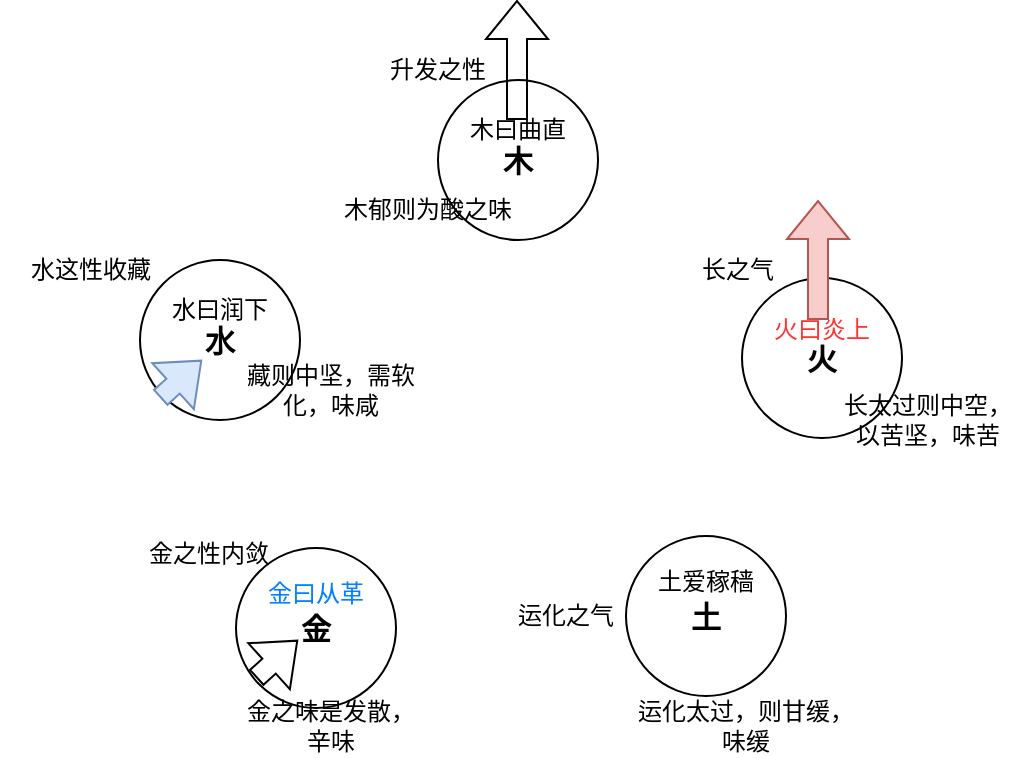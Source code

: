 <mxfile version="24.3.1" type="github">
  <diagram name="第 1 页" id="LEKH_kKG_Xfu-7bLd4T4">
    <mxGraphModel dx="1114" dy="592" grid="1" gridSize="10" guides="1" tooltips="1" connect="1" arrows="1" fold="1" page="1" pageScale="1" pageWidth="827" pageHeight="1169" math="0" shadow="0">
      <root>
        <mxCell id="0" />
        <mxCell id="1" parent="0" />
        <mxCell id="NtH16s4Asz1sSBzWZuVo-2" value="金" style="ellipse;whiteSpace=wrap;html=1;aspect=fixed;fontSize=15;fontStyle=1" vertex="1" parent="1">
          <mxGeometry x="239" y="324" width="80" height="80" as="geometry" />
        </mxCell>
        <mxCell id="NtH16s4Asz1sSBzWZuVo-3" value="水" style="ellipse;whiteSpace=wrap;html=1;aspect=fixed;fontSize=15;fontStyle=1" vertex="1" parent="1">
          <mxGeometry x="191" y="180" width="80" height="80" as="geometry" />
        </mxCell>
        <mxCell id="NtH16s4Asz1sSBzWZuVo-4" value="火" style="ellipse;whiteSpace=wrap;html=1;aspect=fixed;fontSize=15;fontStyle=1" vertex="1" parent="1">
          <mxGeometry x="492" y="189" width="80" height="80" as="geometry" />
        </mxCell>
        <mxCell id="NtH16s4Asz1sSBzWZuVo-5" value="木" style="ellipse;whiteSpace=wrap;html=1;aspect=fixed;fontSize=15;fontStyle=1" vertex="1" parent="1">
          <mxGeometry x="340" y="90" width="80" height="80" as="geometry" />
        </mxCell>
        <mxCell id="NtH16s4Asz1sSBzWZuVo-6" value="土" style="ellipse;whiteSpace=wrap;html=1;aspect=fixed;fontSize=15;fontStyle=1" vertex="1" parent="1">
          <mxGeometry x="434" y="318" width="80" height="80" as="geometry" />
        </mxCell>
        <mxCell id="NtH16s4Asz1sSBzWZuVo-7" value="木曰曲直" style="text;html=1;align=center;verticalAlign=middle;whiteSpace=wrap;rounded=0;" vertex="1" parent="1">
          <mxGeometry x="350" y="100" width="60" height="30" as="geometry" />
        </mxCell>
        <mxCell id="NtH16s4Asz1sSBzWZuVo-8" value="火曰炎上" style="text;html=1;align=center;verticalAlign=middle;whiteSpace=wrap;rounded=0;fontColor=#FF3333;" vertex="1" parent="1">
          <mxGeometry x="502" y="200" width="60" height="30" as="geometry" />
        </mxCell>
        <mxCell id="NtH16s4Asz1sSBzWZuVo-9" value="土爱稼穑" style="text;html=1;align=center;verticalAlign=middle;whiteSpace=wrap;rounded=0;" vertex="1" parent="1">
          <mxGeometry x="444" y="326" width="60" height="30" as="geometry" />
        </mxCell>
        <mxCell id="NtH16s4Asz1sSBzWZuVo-10" value="金曰从革" style="text;html=1;align=center;verticalAlign=middle;whiteSpace=wrap;rounded=0;fontColor=#007FFF;" vertex="1" parent="1">
          <mxGeometry x="249" y="332" width="60" height="30" as="geometry" />
        </mxCell>
        <mxCell id="NtH16s4Asz1sSBzWZuVo-11" value="水曰润下" style="text;html=1;align=center;verticalAlign=middle;whiteSpace=wrap;rounded=0;" vertex="1" parent="1">
          <mxGeometry x="201" y="190" width="60" height="30" as="geometry" />
        </mxCell>
        <mxCell id="NtH16s4Asz1sSBzWZuVo-12" value="" style="shape=flexArrow;endArrow=classic;html=1;rounded=0;" edge="1" parent="1">
          <mxGeometry width="50" height="50" relative="1" as="geometry">
            <mxPoint x="379.5" y="110" as="sourcePoint" />
            <mxPoint x="379.5" y="50" as="targetPoint" />
          </mxGeometry>
        </mxCell>
        <mxCell id="NtH16s4Asz1sSBzWZuVo-13" value="升发之性" style="text;html=1;align=center;verticalAlign=middle;whiteSpace=wrap;rounded=0;" vertex="1" parent="1">
          <mxGeometry x="310" y="70" width="60" height="30" as="geometry" />
        </mxCell>
        <mxCell id="NtH16s4Asz1sSBzWZuVo-14" value="木郁则为酸之味" style="text;html=1;align=center;verticalAlign=middle;whiteSpace=wrap;rounded=0;" vertex="1" parent="1">
          <mxGeometry x="290" y="140" width="90" height="30" as="geometry" />
        </mxCell>
        <mxCell id="NtH16s4Asz1sSBzWZuVo-15" value="" style="shape=flexArrow;endArrow=classic;html=1;rounded=0;fillColor=#f8cecc;strokeColor=#b85450;" edge="1" parent="1">
          <mxGeometry width="50" height="50" relative="1" as="geometry">
            <mxPoint x="530" y="210" as="sourcePoint" />
            <mxPoint x="530" y="150" as="targetPoint" />
          </mxGeometry>
        </mxCell>
        <mxCell id="NtH16s4Asz1sSBzWZuVo-16" value="长之气" style="text;html=1;align=center;verticalAlign=middle;whiteSpace=wrap;rounded=0;" vertex="1" parent="1">
          <mxGeometry x="460" y="170" width="60" height="30" as="geometry" />
        </mxCell>
        <mxCell id="NtH16s4Asz1sSBzWZuVo-17" value="长太过则中空，以苦坚，味苦" style="text;html=1;align=center;verticalAlign=middle;whiteSpace=wrap;rounded=0;" vertex="1" parent="1">
          <mxGeometry x="540" y="230" width="90" height="60" as="geometry" />
        </mxCell>
        <mxCell id="NtH16s4Asz1sSBzWZuVo-18" value="运化之气" style="text;html=1;align=center;verticalAlign=middle;whiteSpace=wrap;rounded=0;" vertex="1" parent="1">
          <mxGeometry x="374" y="343" width="60" height="30" as="geometry" />
        </mxCell>
        <mxCell id="NtH16s4Asz1sSBzWZuVo-19" value="运化太过，则甘缓，味缓" style="text;html=1;align=center;verticalAlign=middle;whiteSpace=wrap;rounded=0;" vertex="1" parent="1">
          <mxGeometry x="434" y="398" width="120" height="30" as="geometry" />
        </mxCell>
        <mxCell id="NtH16s4Asz1sSBzWZuVo-20" value="金之性内敛" style="text;html=1;align=center;verticalAlign=middle;whiteSpace=wrap;rounded=0;" vertex="1" parent="1">
          <mxGeometry x="180" y="312" width="91" height="30" as="geometry" />
        </mxCell>
        <mxCell id="NtH16s4Asz1sSBzWZuVo-21" value="金之味是发散，辛味" style="text;html=1;align=center;verticalAlign=middle;whiteSpace=wrap;rounded=0;" vertex="1" parent="1">
          <mxGeometry x="241" y="398" width="91" height="30" as="geometry" />
        </mxCell>
        <mxCell id="NtH16s4Asz1sSBzWZuVo-22" value="水这性收藏" style="text;html=1;align=center;verticalAlign=middle;whiteSpace=wrap;rounded=0;" vertex="1" parent="1">
          <mxGeometry x="121" y="170" width="91" height="30" as="geometry" />
        </mxCell>
        <mxCell id="NtH16s4Asz1sSBzWZuVo-23" value="藏则中坚，需软化，味咸" style="text;html=1;align=center;verticalAlign=middle;whiteSpace=wrap;rounded=0;" vertex="1" parent="1">
          <mxGeometry x="241" y="230" width="91" height="30" as="geometry" />
        </mxCell>
        <mxCell id="NtH16s4Asz1sSBzWZuVo-24" value="" style="shape=flexArrow;endArrow=classic;html=1;rounded=0;" edge="1" parent="1">
          <mxGeometry width="50" height="50" relative="1" as="geometry">
            <mxPoint x="249" y="389" as="sourcePoint" />
            <mxPoint x="270" y="370" as="targetPoint" />
          </mxGeometry>
        </mxCell>
        <mxCell id="NtH16s4Asz1sSBzWZuVo-25" value="" style="shape=flexArrow;endArrow=classic;html=1;rounded=0;fillColor=#dae8fc;strokeColor=#6c8ebf;" edge="1" parent="1">
          <mxGeometry width="50" height="50" relative="1" as="geometry">
            <mxPoint x="201" y="249" as="sourcePoint" />
            <mxPoint x="222" y="230" as="targetPoint" />
          </mxGeometry>
        </mxCell>
      </root>
    </mxGraphModel>
  </diagram>
</mxfile>
